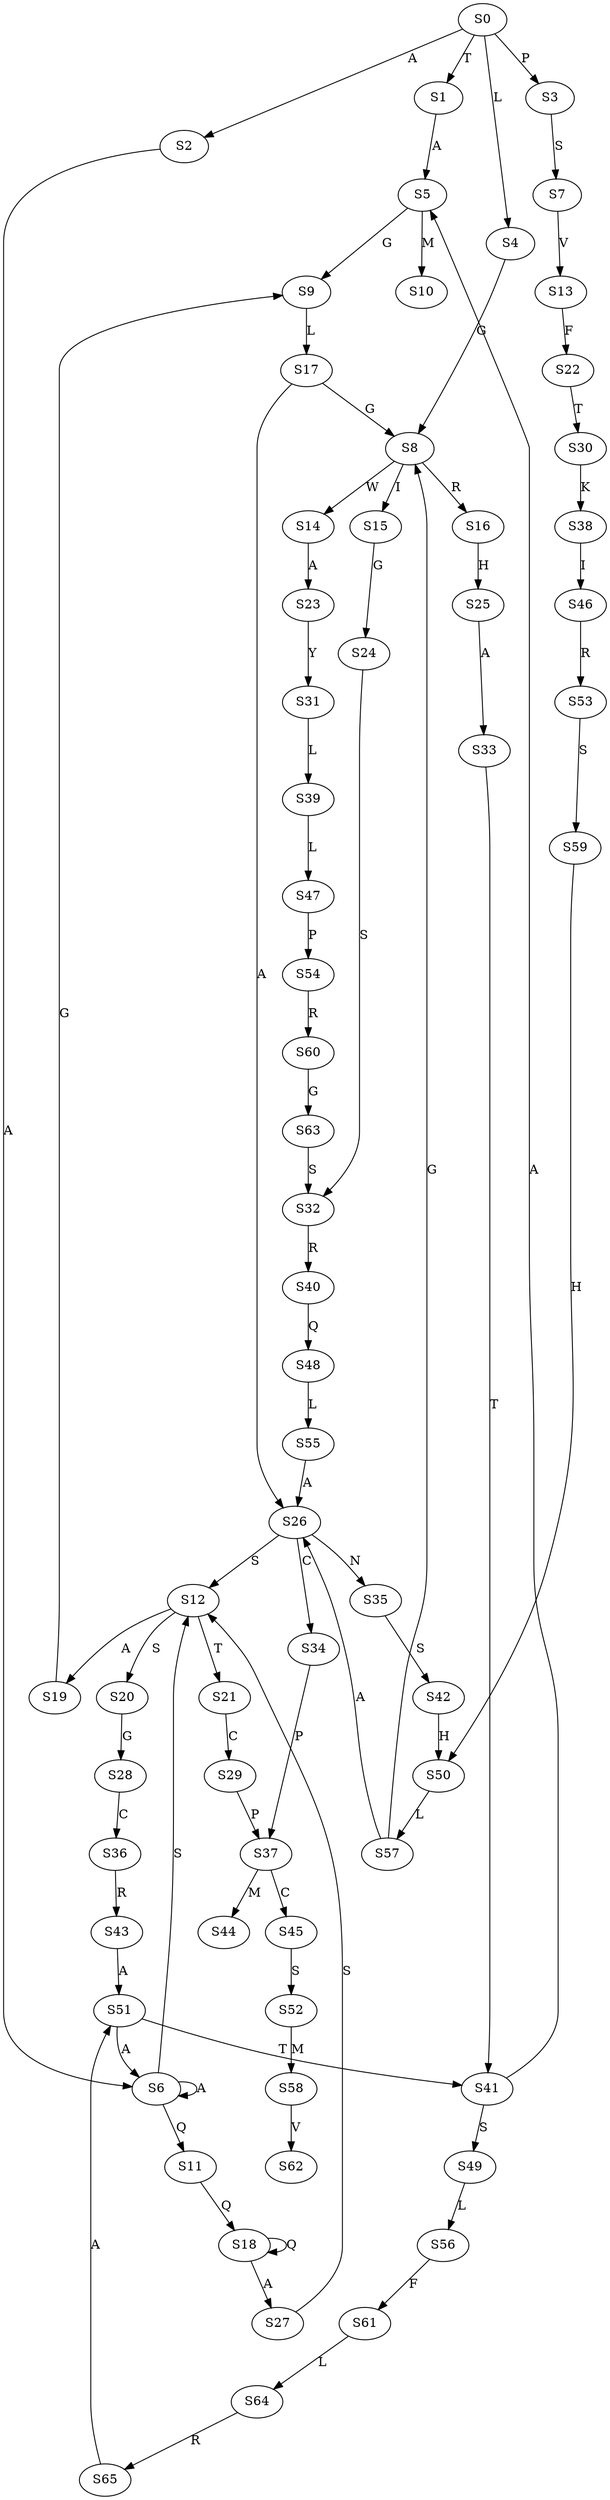 strict digraph  {
	S0 -> S1 [ label = T ];
	S0 -> S2 [ label = A ];
	S0 -> S3 [ label = P ];
	S0 -> S4 [ label = L ];
	S1 -> S5 [ label = A ];
	S2 -> S6 [ label = A ];
	S3 -> S7 [ label = S ];
	S4 -> S8 [ label = G ];
	S5 -> S9 [ label = G ];
	S5 -> S10 [ label = M ];
	S6 -> S11 [ label = Q ];
	S6 -> S6 [ label = A ];
	S6 -> S12 [ label = S ];
	S7 -> S13 [ label = V ];
	S8 -> S14 [ label = W ];
	S8 -> S15 [ label = I ];
	S8 -> S16 [ label = R ];
	S9 -> S17 [ label = L ];
	S11 -> S18 [ label = Q ];
	S12 -> S19 [ label = A ];
	S12 -> S20 [ label = S ];
	S12 -> S21 [ label = T ];
	S13 -> S22 [ label = F ];
	S14 -> S23 [ label = A ];
	S15 -> S24 [ label = G ];
	S16 -> S25 [ label = H ];
	S17 -> S8 [ label = G ];
	S17 -> S26 [ label = A ];
	S18 -> S27 [ label = A ];
	S18 -> S18 [ label = Q ];
	S19 -> S9 [ label = G ];
	S20 -> S28 [ label = G ];
	S21 -> S29 [ label = C ];
	S22 -> S30 [ label = T ];
	S23 -> S31 [ label = Y ];
	S24 -> S32 [ label = S ];
	S25 -> S33 [ label = A ];
	S26 -> S34 [ label = C ];
	S26 -> S35 [ label = N ];
	S26 -> S12 [ label = S ];
	S27 -> S12 [ label = S ];
	S28 -> S36 [ label = C ];
	S29 -> S37 [ label = P ];
	S30 -> S38 [ label = K ];
	S31 -> S39 [ label = L ];
	S32 -> S40 [ label = R ];
	S33 -> S41 [ label = T ];
	S34 -> S37 [ label = P ];
	S35 -> S42 [ label = S ];
	S36 -> S43 [ label = R ];
	S37 -> S44 [ label = M ];
	S37 -> S45 [ label = C ];
	S38 -> S46 [ label = I ];
	S39 -> S47 [ label = L ];
	S40 -> S48 [ label = Q ];
	S41 -> S5 [ label = A ];
	S41 -> S49 [ label = S ];
	S42 -> S50 [ label = H ];
	S43 -> S51 [ label = A ];
	S45 -> S52 [ label = S ];
	S46 -> S53 [ label = R ];
	S47 -> S54 [ label = P ];
	S48 -> S55 [ label = L ];
	S49 -> S56 [ label = L ];
	S50 -> S57 [ label = L ];
	S51 -> S41 [ label = T ];
	S51 -> S6 [ label = A ];
	S52 -> S58 [ label = M ];
	S53 -> S59 [ label = S ];
	S54 -> S60 [ label = R ];
	S55 -> S26 [ label = A ];
	S56 -> S61 [ label = F ];
	S57 -> S8 [ label = G ];
	S57 -> S26 [ label = A ];
	S58 -> S62 [ label = V ];
	S59 -> S50 [ label = H ];
	S60 -> S63 [ label = G ];
	S61 -> S64 [ label = L ];
	S63 -> S32 [ label = S ];
	S64 -> S65 [ label = R ];
	S65 -> S51 [ label = A ];
}
